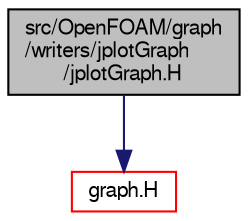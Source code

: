 digraph "src/OpenFOAM/graph/writers/jplotGraph/jplotGraph.H"
{
  bgcolor="transparent";
  edge [fontname="FreeSans",fontsize="10",labelfontname="FreeSans",labelfontsize="10"];
  node [fontname="FreeSans",fontsize="10",shape=record];
  Node0 [label="src/OpenFOAM/graph\l/writers/jplotGraph\l/jplotGraph.H",height=0.2,width=0.4,color="black", fillcolor="grey75", style="filled", fontcolor="black"];
  Node0 -> Node1 [color="midnightblue",fontsize="10",style="solid",fontname="FreeSans"];
  Node1 [label="graph.H",height=0.2,width=0.4,color="red",URL="$a10298.html"];
}
